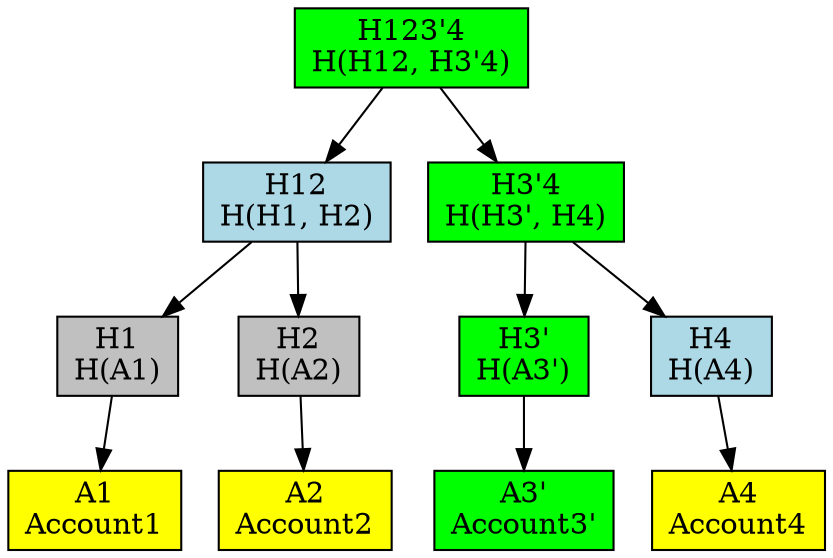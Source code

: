 digraph {
    h21 -> a1;
    h22 -> a2;
    h23 -> a3;
    h24 -> a4;

    h11 -> h21;
    h11 -> h22;
    h12 -> h23;
    h12 -> h24;

    root -> h11;
    root -> h12;
    
    splines=line;
    
    a1[ style=filled fillcolor=yellow shape=rectangle label="A1\nAccount1" ];
    a2[ style=filled fillcolor=yellow shape=rectangle label="A2\nAccount2" ];
    a3[ style=filled fillcolor=green shape=rectangle label="A3'\nAccount3'"];
    a4[ style=filled fillcolor=yellow shape=rectangle label="A4\nAccount4"];

    h21 [style=filled fillcolor=grey shape=rectangle label="H1\nH(A1)"];
    h22 [style=filled fillcolor=grey shape=rectangle label="H2\nH(A2)"];
    h23 [style=filled fillcolor=green shape=rectangle label="H3'\nH(A3')"];
    h24 [style=filled fillcolor=lightblue shape=rectangle label="H4\nH(A4)"];

    h11 [ style=filled fillcolor=lightblue shape=rectangle label="H12\nH(H1, H2)"];
    h12 [ style=filled fillcolor=green shape=rectangle label="H3'4\nH(H3', H4)"];
    root [ style=filled fillcolor=green shape=rectangle label="H123'4\nH(H12, H3'4)"];
    
    node [shape=rectangle];
}
